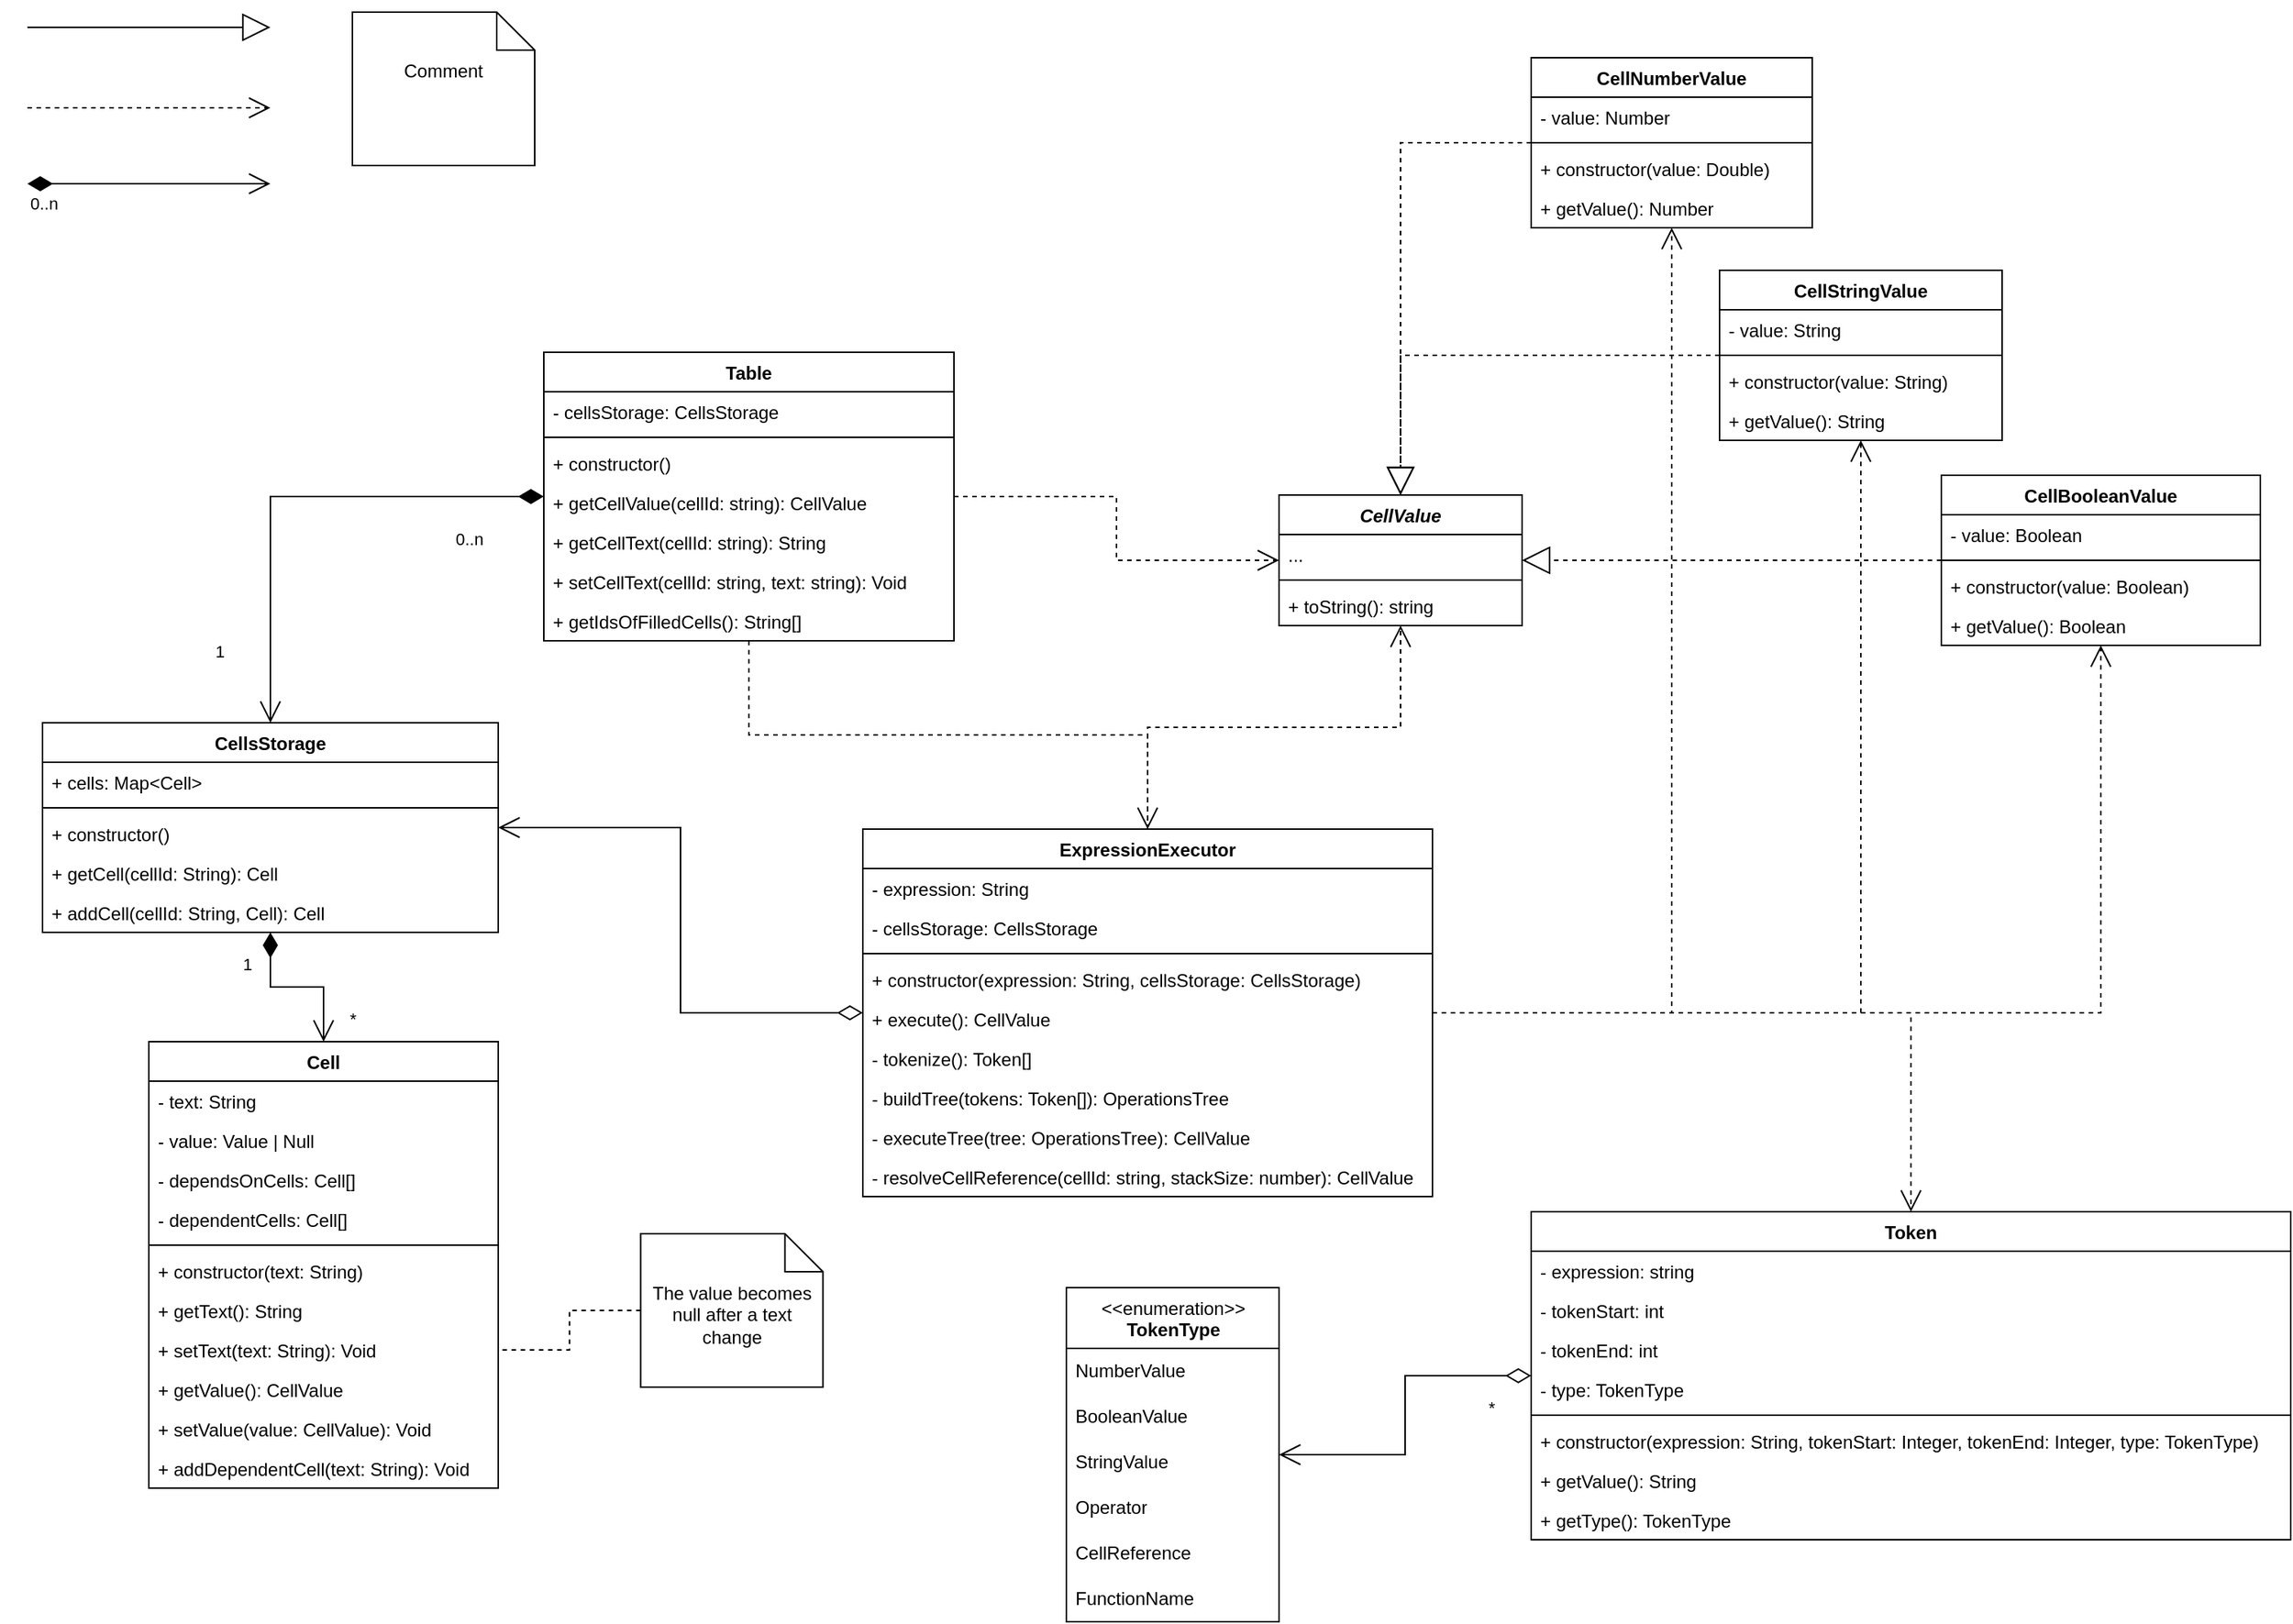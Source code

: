 <mxfile version="20.3.6" type="github">
  <diagram id="5SoSlaVD5cHCKmUxJkcy" name="Page-1">
    <mxGraphModel dx="630" dy="300" grid="1" gridSize="10" guides="1" tooltips="1" connect="1" arrows="1" fold="1" page="1" pageScale="1" pageWidth="827" pageHeight="1169" math="0" shadow="0">
      <root>
        <mxCell id="0" />
        <mxCell id="1" parent="0" />
        <mxCell id="pCr2lfLTgp460ox8adn0-1" value="Cell" style="swimlane;fontStyle=1;align=center;verticalAlign=top;childLayout=stackLayout;horizontal=1;startSize=26;horizontalStack=0;resizeParent=1;resizeParentMax=0;resizeLast=0;collapsible=1;marginBottom=0;" parent="1" vertex="1">
          <mxGeometry x="140" y="718" width="230" height="294" as="geometry" />
        </mxCell>
        <mxCell id="pCr2lfLTgp460ox8adn0-2" value="- text: String" style="text;strokeColor=none;fillColor=none;align=left;verticalAlign=top;spacingLeft=4;spacingRight=4;overflow=hidden;rotatable=0;points=[[0,0.5],[1,0.5]];portConstraint=eastwest;" parent="pCr2lfLTgp460ox8adn0-1" vertex="1">
          <mxGeometry y="26" width="230" height="26" as="geometry" />
        </mxCell>
        <mxCell id="A31WRNXbmSE82oWMY4lx-107" value="- value: Value | Null" style="text;strokeColor=none;fillColor=none;align=left;verticalAlign=top;spacingLeft=4;spacingRight=4;overflow=hidden;rotatable=0;points=[[0,0.5],[1,0.5]];portConstraint=eastwest;" parent="pCr2lfLTgp460ox8adn0-1" vertex="1">
          <mxGeometry y="52" width="230" height="26" as="geometry" />
        </mxCell>
        <mxCell id="pCr2lfLTgp460ox8adn0-18" value="- dependsOnCells: Cell[]" style="text;strokeColor=none;fillColor=none;align=left;verticalAlign=top;spacingLeft=4;spacingRight=4;overflow=hidden;rotatable=0;points=[[0,0.5],[1,0.5]];portConstraint=eastwest;" parent="pCr2lfLTgp460ox8adn0-1" vertex="1">
          <mxGeometry y="78" width="230" height="26" as="geometry" />
        </mxCell>
        <mxCell id="A31WRNXbmSE82oWMY4lx-108" value="- dependentCells: Cell[]" style="text;strokeColor=none;fillColor=none;align=left;verticalAlign=top;spacingLeft=4;spacingRight=4;overflow=hidden;rotatable=0;points=[[0,0.5],[1,0.5]];portConstraint=eastwest;" parent="pCr2lfLTgp460ox8adn0-1" vertex="1">
          <mxGeometry y="104" width="230" height="26" as="geometry" />
        </mxCell>
        <mxCell id="pCr2lfLTgp460ox8adn0-3" value="" style="line;strokeWidth=1;fillColor=none;align=left;verticalAlign=middle;spacingTop=-1;spacingLeft=3;spacingRight=3;rotatable=0;labelPosition=right;points=[];portConstraint=eastwest;strokeColor=inherit;" parent="pCr2lfLTgp460ox8adn0-1" vertex="1">
          <mxGeometry y="130" width="230" height="8" as="geometry" />
        </mxCell>
        <mxCell id="pCr2lfLTgp460ox8adn0-4" value="+ constructor(text: String)" style="text;strokeColor=none;fillColor=none;align=left;verticalAlign=top;spacingLeft=4;spacingRight=4;overflow=hidden;rotatable=0;points=[[0,0.5],[1,0.5]];portConstraint=eastwest;" parent="pCr2lfLTgp460ox8adn0-1" vertex="1">
          <mxGeometry y="138" width="230" height="26" as="geometry" />
        </mxCell>
        <mxCell id="A31WRNXbmSE82oWMY4lx-117" value="+ getText(): String" style="text;strokeColor=none;fillColor=none;align=left;verticalAlign=top;spacingLeft=4;spacingRight=4;overflow=hidden;rotatable=0;points=[[0,0.5],[1,0.5]];portConstraint=eastwest;" parent="pCr2lfLTgp460ox8adn0-1" vertex="1">
          <mxGeometry y="164" width="230" height="26" as="geometry" />
        </mxCell>
        <mxCell id="A31WRNXbmSE82oWMY4lx-106" value="+ setText(text: String): Void" style="text;strokeColor=none;fillColor=none;align=left;verticalAlign=top;spacingLeft=4;spacingRight=4;overflow=hidden;rotatable=0;points=[[0,0.5],[1,0.5]];portConstraint=eastwest;" parent="pCr2lfLTgp460ox8adn0-1" vertex="1">
          <mxGeometry y="190" width="230" height="26" as="geometry" />
        </mxCell>
        <mxCell id="A31WRNXbmSE82oWMY4lx-110" value="+ getValue(): CellValue" style="text;strokeColor=none;fillColor=none;align=left;verticalAlign=top;spacingLeft=4;spacingRight=4;overflow=hidden;rotatable=0;points=[[0,0.5],[1,0.5]];portConstraint=eastwest;" parent="pCr2lfLTgp460ox8adn0-1" vertex="1">
          <mxGeometry y="216" width="230" height="26" as="geometry" />
        </mxCell>
        <mxCell id="A31WRNXbmSE82oWMY4lx-112" value="+ setValue(value: CellValue): Void" style="text;strokeColor=none;fillColor=none;align=left;verticalAlign=top;spacingLeft=4;spacingRight=4;overflow=hidden;rotatable=0;points=[[0,0.5],[1,0.5]];portConstraint=eastwest;" parent="pCr2lfLTgp460ox8adn0-1" vertex="1">
          <mxGeometry y="242" width="230" height="26" as="geometry" />
        </mxCell>
        <mxCell id="A31WRNXbmSE82oWMY4lx-109" value="+ addDependentCell(text: String): Void" style="text;strokeColor=none;fillColor=none;align=left;verticalAlign=top;spacingLeft=4;spacingRight=4;overflow=hidden;rotatable=0;points=[[0,0.5],[1,0.5]];portConstraint=eastwest;" parent="pCr2lfLTgp460ox8adn0-1" vertex="1">
          <mxGeometry y="268" width="230" height="26" as="geometry" />
        </mxCell>
        <mxCell id="pCr2lfLTgp460ox8adn0-5" value="CellsStorage" style="swimlane;fontStyle=1;align=center;verticalAlign=top;childLayout=stackLayout;horizontal=1;startSize=26;horizontalStack=0;resizeParent=1;resizeParentMax=0;resizeLast=0;collapsible=1;marginBottom=0;" parent="1" vertex="1">
          <mxGeometry x="70" y="508" width="300" height="138" as="geometry">
            <mxRectangle x="230" y="-300" width="110" height="30" as="alternateBounds" />
          </mxGeometry>
        </mxCell>
        <mxCell id="pCr2lfLTgp460ox8adn0-6" value="+ cells: Map&lt;Cell&gt;" style="text;strokeColor=none;fillColor=none;align=left;verticalAlign=top;spacingLeft=4;spacingRight=4;overflow=hidden;rotatable=0;points=[[0,0.5],[1,0.5]];portConstraint=eastwest;" parent="pCr2lfLTgp460ox8adn0-5" vertex="1">
          <mxGeometry y="26" width="300" height="26" as="geometry" />
        </mxCell>
        <mxCell id="pCr2lfLTgp460ox8adn0-7" value="" style="line;strokeWidth=1;fillColor=none;align=left;verticalAlign=middle;spacingTop=-1;spacingLeft=3;spacingRight=3;rotatable=0;labelPosition=right;points=[];portConstraint=eastwest;strokeColor=inherit;" parent="pCr2lfLTgp460ox8adn0-5" vertex="1">
          <mxGeometry y="52" width="300" height="8" as="geometry" />
        </mxCell>
        <mxCell id="A31WRNXbmSE82oWMY4lx-119" value="+ constructor()" style="text;strokeColor=none;fillColor=none;align=left;verticalAlign=top;spacingLeft=4;spacingRight=4;overflow=hidden;rotatable=0;points=[[0,0.5],[1,0.5]];portConstraint=eastwest;" parent="pCr2lfLTgp460ox8adn0-5" vertex="1">
          <mxGeometry y="60" width="300" height="26" as="geometry" />
        </mxCell>
        <mxCell id="pCr2lfLTgp460ox8adn0-8" value="+ getCell(cellId: String): Cell" style="text;strokeColor=none;fillColor=none;align=left;verticalAlign=top;spacingLeft=4;spacingRight=4;overflow=hidden;rotatable=0;points=[[0,0.5],[1,0.5]];portConstraint=eastwest;" parent="pCr2lfLTgp460ox8adn0-5" vertex="1">
          <mxGeometry y="86" width="300" height="26" as="geometry" />
        </mxCell>
        <mxCell id="A31WRNXbmSE82oWMY4lx-118" value="+ addCell(cellId: String, Cell): Cell" style="text;strokeColor=none;fillColor=none;align=left;verticalAlign=top;spacingLeft=4;spacingRight=4;overflow=hidden;rotatable=0;points=[[0,0.5],[1,0.5]];portConstraint=eastwest;" parent="pCr2lfLTgp460ox8adn0-5" vertex="1">
          <mxGeometry y="112" width="300" height="26" as="geometry" />
        </mxCell>
        <mxCell id="pCr2lfLTgp460ox8adn0-22" value="1" style="endArrow=open;html=1;endSize=12;startArrow=diamondThin;startSize=14;startFill=1;edgeStyle=orthogonalEdgeStyle;align=left;verticalAlign=bottom;rounded=0;" parent="1" source="pCr2lfLTgp460ox8adn0-5" target="pCr2lfLTgp460ox8adn0-1" edge="1">
          <mxGeometry x="-0.447" y="-20" relative="1" as="geometry">
            <mxPoint x="410" y="914" as="sourcePoint" />
            <mxPoint x="570" y="914" as="targetPoint" />
            <mxPoint as="offset" />
          </mxGeometry>
        </mxCell>
        <mxCell id="pCr2lfLTgp460ox8adn0-24" value="*" style="edgeLabel;html=1;align=center;verticalAlign=middle;resizable=0;points=[];" parent="pCr2lfLTgp460ox8adn0-22" vertex="1" connectable="0">
          <mxGeometry x="0.889" y="4" relative="1" as="geometry">
            <mxPoint x="15" y="-9" as="offset" />
          </mxGeometry>
        </mxCell>
        <mxCell id="pCr2lfLTgp460ox8adn0-27" value="" style="endArrow=open;html=1;endSize=12;startArrow=diamondThin;startSize=14;startFill=0;edgeStyle=orthogonalEdgeStyle;align=left;verticalAlign=bottom;rounded=0;" parent="1" source="A31WRNXbmSE82oWMY4lx-30" target="pCr2lfLTgp460ox8adn0-5" edge="1">
          <mxGeometry x="-0.779" relative="1" as="geometry">
            <mxPoint x="500" y="858" as="sourcePoint" />
            <mxPoint x="660" y="858" as="targetPoint" />
            <mxPoint as="offset" />
          </mxGeometry>
        </mxCell>
        <mxCell id="pCr2lfLTgp460ox8adn0-50" value="" style="endArrow=open;endSize=12;dashed=1;html=1;rounded=0;edgeStyle=orthogonalEdgeStyle;" parent="1" source="A31WRNXbmSE82oWMY4lx-34" target="A31WRNXbmSE82oWMY4lx-30" edge="1">
          <mxGeometry x="1" y="-92" width="160" relative="1" as="geometry">
            <mxPoint x="450" y="738" as="sourcePoint" />
            <mxPoint x="610" y="738" as="targetPoint" />
            <mxPoint x="90" y="-72" as="offset" />
          </mxGeometry>
        </mxCell>
        <mxCell id="pCr2lfLTgp460ox8adn0-54" value="" style="endArrow=open;html=1;endSize=12;startArrow=diamondThin;startSize=14;startFill=1;edgeStyle=orthogonalEdgeStyle;rounded=0;" parent="1" source="A31WRNXbmSE82oWMY4lx-34" target="pCr2lfLTgp460ox8adn0-5" edge="1">
          <mxGeometry relative="1" as="geometry">
            <mxPoint x="360" y="828.0" as="sourcePoint" />
            <mxPoint x="520" y="828.0" as="targetPoint" />
          </mxGeometry>
        </mxCell>
        <mxCell id="pCr2lfLTgp460ox8adn0-55" value="0..n" style="edgeLabel;resizable=0;html=1;align=left;verticalAlign=top;" parent="pCr2lfLTgp460ox8adn0-54" connectable="0" vertex="1">
          <mxGeometry x="-1" relative="1" as="geometry">
            <mxPoint x="-60" y="15" as="offset" />
          </mxGeometry>
        </mxCell>
        <mxCell id="pCr2lfLTgp460ox8adn0-56" value="1" style="edgeLabel;resizable=0;html=1;align=right;verticalAlign=top;" parent="pCr2lfLTgp460ox8adn0-54" connectable="0" vertex="1">
          <mxGeometry x="1" relative="1" as="geometry">
            <mxPoint x="-30" y="-60" as="offset" />
          </mxGeometry>
        </mxCell>
        <mxCell id="A31WRNXbmSE82oWMY4lx-8" value="Token" style="swimlane;fontStyle=1;align=center;verticalAlign=top;childLayout=stackLayout;horizontal=1;startSize=26;horizontalStack=0;resizeParent=1;resizeParentMax=0;resizeLast=0;collapsible=1;marginBottom=0;" parent="1" vertex="1">
          <mxGeometry x="1050" y="830" width="500" height="216" as="geometry" />
        </mxCell>
        <mxCell id="A31WRNXbmSE82oWMY4lx-9" value="- expression: string" style="text;strokeColor=none;fillColor=none;align=left;verticalAlign=top;spacingLeft=4;spacingRight=4;overflow=hidden;rotatable=0;points=[[0,0.5],[1,0.5]];portConstraint=eastwest;" parent="A31WRNXbmSE82oWMY4lx-8" vertex="1">
          <mxGeometry y="26" width="500" height="26" as="geometry" />
        </mxCell>
        <mxCell id="A31WRNXbmSE82oWMY4lx-10" value="- tokenStart: int" style="text;strokeColor=none;fillColor=none;align=left;verticalAlign=top;spacingLeft=4;spacingRight=4;overflow=hidden;rotatable=0;points=[[0,0.5],[1,0.5]];portConstraint=eastwest;" parent="A31WRNXbmSE82oWMY4lx-8" vertex="1">
          <mxGeometry y="52" width="500" height="26" as="geometry" />
        </mxCell>
        <mxCell id="A31WRNXbmSE82oWMY4lx-11" value="- tokenEnd: int" style="text;strokeColor=none;fillColor=none;align=left;verticalAlign=top;spacingLeft=4;spacingRight=4;overflow=hidden;rotatable=0;points=[[0,0.5],[1,0.5]];portConstraint=eastwest;" parent="A31WRNXbmSE82oWMY4lx-8" vertex="1">
          <mxGeometry y="78" width="500" height="26" as="geometry" />
        </mxCell>
        <mxCell id="A31WRNXbmSE82oWMY4lx-137" value="- type: TokenType" style="text;strokeColor=none;fillColor=none;align=left;verticalAlign=top;spacingLeft=4;spacingRight=4;overflow=hidden;rotatable=0;points=[[0,0.5],[1,0.5]];portConstraint=eastwest;" parent="A31WRNXbmSE82oWMY4lx-8" vertex="1">
          <mxGeometry y="104" width="500" height="26" as="geometry" />
        </mxCell>
        <mxCell id="A31WRNXbmSE82oWMY4lx-12" value="" style="line;strokeWidth=1;fillColor=none;align=left;verticalAlign=middle;spacingTop=-1;spacingLeft=3;spacingRight=3;rotatable=0;labelPosition=right;points=[];portConstraint=eastwest;strokeColor=inherit;" parent="A31WRNXbmSE82oWMY4lx-8" vertex="1">
          <mxGeometry y="130" width="500" height="8" as="geometry" />
        </mxCell>
        <mxCell id="A31WRNXbmSE82oWMY4lx-125" value="+ constructor(expression: String, tokenStart: Integer, tokenEnd: Integer, type: TokenType)" style="text;strokeColor=none;fillColor=none;align=left;verticalAlign=top;spacingLeft=4;spacingRight=4;overflow=hidden;rotatable=0;points=[[0,0.5],[1,0.5]];portConstraint=eastwest;" parent="A31WRNXbmSE82oWMY4lx-8" vertex="1">
          <mxGeometry y="138" width="500" height="26" as="geometry" />
        </mxCell>
        <mxCell id="A31WRNXbmSE82oWMY4lx-13" value="+ getValue(): String" style="text;strokeColor=none;fillColor=none;align=left;verticalAlign=top;spacingLeft=4;spacingRight=4;overflow=hidden;rotatable=0;points=[[0,0.5],[1,0.5]];portConstraint=eastwest;" parent="A31WRNXbmSE82oWMY4lx-8" vertex="1">
          <mxGeometry y="164" width="500" height="26" as="geometry" />
        </mxCell>
        <mxCell id="A31WRNXbmSE82oWMY4lx-138" value="+ getType(): TokenType" style="text;strokeColor=none;fillColor=none;align=left;verticalAlign=top;spacingLeft=4;spacingRight=4;overflow=hidden;rotatable=0;points=[[0,0.5],[1,0.5]];portConstraint=eastwest;" parent="A31WRNXbmSE82oWMY4lx-8" vertex="1">
          <mxGeometry y="190" width="500" height="26" as="geometry" />
        </mxCell>
        <mxCell id="A31WRNXbmSE82oWMY4lx-30" value="ExpressionExecutor" style="swimlane;fontStyle=1;align=center;verticalAlign=top;childLayout=stackLayout;horizontal=1;startSize=26;horizontalStack=0;resizeParent=1;resizeParentMax=0;resizeLast=0;collapsible=1;marginBottom=0;" parent="1" vertex="1">
          <mxGeometry x="610" y="578" width="375" height="242" as="geometry" />
        </mxCell>
        <mxCell id="A31WRNXbmSE82oWMY4lx-31" value="- expression: String" style="text;strokeColor=none;fillColor=none;align=left;verticalAlign=top;spacingLeft=4;spacingRight=4;overflow=hidden;rotatable=0;points=[[0,0.5],[1,0.5]];portConstraint=eastwest;" parent="A31WRNXbmSE82oWMY4lx-30" vertex="1">
          <mxGeometry y="26" width="375" height="26" as="geometry" />
        </mxCell>
        <mxCell id="A31WRNXbmSE82oWMY4lx-92" value="- cellsStorage: CellsStorage" style="text;strokeColor=none;fillColor=none;align=left;verticalAlign=top;spacingLeft=4;spacingRight=4;overflow=hidden;rotatable=0;points=[[0,0.5],[1,0.5]];portConstraint=eastwest;" parent="A31WRNXbmSE82oWMY4lx-30" vertex="1">
          <mxGeometry y="52" width="375" height="26" as="geometry" />
        </mxCell>
        <mxCell id="A31WRNXbmSE82oWMY4lx-32" value="" style="line;strokeWidth=1;fillColor=none;align=left;verticalAlign=middle;spacingTop=-1;spacingLeft=3;spacingRight=3;rotatable=0;labelPosition=right;points=[];portConstraint=eastwest;strokeColor=inherit;" parent="A31WRNXbmSE82oWMY4lx-30" vertex="1">
          <mxGeometry y="78" width="375" height="8" as="geometry" />
        </mxCell>
        <mxCell id="A31WRNXbmSE82oWMY4lx-71" value="+ constructor(expression: String, cellsStorage: CellsStorage)" style="text;strokeColor=none;fillColor=none;align=left;verticalAlign=top;spacingLeft=4;spacingRight=4;overflow=hidden;rotatable=0;points=[[0,0.5],[1,0.5]];portConstraint=eastwest;" parent="A31WRNXbmSE82oWMY4lx-30" vertex="1">
          <mxGeometry y="86" width="375" height="26" as="geometry" />
        </mxCell>
        <mxCell id="A31WRNXbmSE82oWMY4lx-33" value="+ execute(): CellValue" style="text;strokeColor=none;fillColor=none;align=left;verticalAlign=top;spacingLeft=4;spacingRight=4;overflow=hidden;rotatable=0;points=[[0,0.5],[1,0.5]];portConstraint=eastwest;" parent="A31WRNXbmSE82oWMY4lx-30" vertex="1">
          <mxGeometry y="112" width="375" height="26" as="geometry" />
        </mxCell>
        <mxCell id="A31WRNXbmSE82oWMY4lx-72" value="- tokenize(): Token[]" style="text;strokeColor=none;fillColor=none;align=left;verticalAlign=top;spacingLeft=4;spacingRight=4;overflow=hidden;rotatable=0;points=[[0,0.5],[1,0.5]];portConstraint=eastwest;" parent="A31WRNXbmSE82oWMY4lx-30" vertex="1">
          <mxGeometry y="138" width="375" height="26" as="geometry" />
        </mxCell>
        <mxCell id="A31WRNXbmSE82oWMY4lx-74" value="- buildTree(tokens: Token[]): OperationsTree" style="text;strokeColor=none;fillColor=none;align=left;verticalAlign=top;spacingLeft=4;spacingRight=4;overflow=hidden;rotatable=0;points=[[0,0.5],[1,0.5]];portConstraint=eastwest;" parent="A31WRNXbmSE82oWMY4lx-30" vertex="1">
          <mxGeometry y="164" width="375" height="26" as="geometry" />
        </mxCell>
        <mxCell id="A31WRNXbmSE82oWMY4lx-75" value="- executeTree(tree: OperationsTree): CellValue" style="text;strokeColor=none;fillColor=none;align=left;verticalAlign=top;spacingLeft=4;spacingRight=4;overflow=hidden;rotatable=0;points=[[0,0.5],[1,0.5]];portConstraint=eastwest;" parent="A31WRNXbmSE82oWMY4lx-30" vertex="1">
          <mxGeometry y="190" width="375" height="26" as="geometry" />
        </mxCell>
        <mxCell id="A31WRNXbmSE82oWMY4lx-93" value="- resolveCellReference(cellId: string, stackSize: number): CellValue" style="text;strokeColor=none;fillColor=none;align=left;verticalAlign=top;spacingLeft=4;spacingRight=4;overflow=hidden;rotatable=0;points=[[0,0.5],[1,0.5]];portConstraint=eastwest;" parent="A31WRNXbmSE82oWMY4lx-30" vertex="1">
          <mxGeometry y="216" width="375" height="26" as="geometry" />
        </mxCell>
        <mxCell id="A31WRNXbmSE82oWMY4lx-34" value="Table" style="swimlane;fontStyle=1;align=center;verticalAlign=top;childLayout=stackLayout;horizontal=1;startSize=26;horizontalStack=0;resizeParent=1;resizeParentMax=0;resizeLast=0;collapsible=1;marginBottom=0;" parent="1" vertex="1">
          <mxGeometry x="400" y="264" width="270" height="190" as="geometry" />
        </mxCell>
        <mxCell id="A31WRNXbmSE82oWMY4lx-35" value="- cellsStorage: CellsStorage" style="text;strokeColor=none;fillColor=none;align=left;verticalAlign=top;spacingLeft=4;spacingRight=4;overflow=hidden;rotatable=0;points=[[0,0.5],[1,0.5]];portConstraint=eastwest;" parent="A31WRNXbmSE82oWMY4lx-34" vertex="1">
          <mxGeometry y="26" width="270" height="26" as="geometry" />
        </mxCell>
        <mxCell id="A31WRNXbmSE82oWMY4lx-36" value="" style="line;strokeWidth=1;fillColor=none;align=left;verticalAlign=middle;spacingTop=-1;spacingLeft=3;spacingRight=3;rotatable=0;labelPosition=right;points=[];portConstraint=eastwest;strokeColor=inherit;" parent="A31WRNXbmSE82oWMY4lx-34" vertex="1">
          <mxGeometry y="52" width="270" height="8" as="geometry" />
        </mxCell>
        <mxCell id="A31WRNXbmSE82oWMY4lx-120" value="+ constructor()" style="text;strokeColor=none;fillColor=none;align=left;verticalAlign=top;spacingLeft=4;spacingRight=4;overflow=hidden;rotatable=0;points=[[0,0.5],[1,0.5]];portConstraint=eastwest;" parent="A31WRNXbmSE82oWMY4lx-34" vertex="1">
          <mxGeometry y="60" width="270" height="26" as="geometry" />
        </mxCell>
        <mxCell id="A31WRNXbmSE82oWMY4lx-37" value="+ getCellValue(cellId: string): CellValue " style="text;strokeColor=none;fillColor=none;align=left;verticalAlign=top;spacingLeft=4;spacingRight=4;overflow=hidden;rotatable=0;points=[[0,0.5],[1,0.5]];portConstraint=eastwest;" parent="A31WRNXbmSE82oWMY4lx-34" vertex="1">
          <mxGeometry y="86" width="270" height="26" as="geometry" />
        </mxCell>
        <mxCell id="A31WRNXbmSE82oWMY4lx-38" value="+ getCellText(cellId: string): String" style="text;strokeColor=none;fillColor=none;align=left;verticalAlign=top;spacingLeft=4;spacingRight=4;overflow=hidden;rotatable=0;points=[[0,0.5],[1,0.5]];portConstraint=eastwest;" parent="A31WRNXbmSE82oWMY4lx-34" vertex="1">
          <mxGeometry y="112" width="270" height="26" as="geometry" />
        </mxCell>
        <mxCell id="Jy5X92oeN9gHzYoV2KFj-1" value="+ setCellText(cellId: string, text: string): Void" style="text;strokeColor=none;fillColor=none;align=left;verticalAlign=top;spacingLeft=4;spacingRight=4;overflow=hidden;rotatable=0;points=[[0,0.5],[1,0.5]];portConstraint=eastwest;" vertex="1" parent="A31WRNXbmSE82oWMY4lx-34">
          <mxGeometry y="138" width="270" height="26" as="geometry" />
        </mxCell>
        <mxCell id="A31WRNXbmSE82oWMY4lx-39" value="+ getIdsOfFilledCells(): String[]" style="text;strokeColor=none;fillColor=none;align=left;verticalAlign=top;spacingLeft=4;spacingRight=4;overflow=hidden;rotatable=0;points=[[0,0.5],[1,0.5]];portConstraint=eastwest;" parent="A31WRNXbmSE82oWMY4lx-34" vertex="1">
          <mxGeometry y="164" width="270" height="26" as="geometry" />
        </mxCell>
        <mxCell id="A31WRNXbmSE82oWMY4lx-44" value="CellValue" style="swimlane;fontStyle=3;align=center;verticalAlign=top;childLayout=stackLayout;horizontal=1;startSize=26;horizontalStack=0;resizeParent=1;resizeParentMax=0;resizeLast=0;collapsible=1;marginBottom=0;" parent="1" vertex="1">
          <mxGeometry x="884" y="358" width="160" height="86" as="geometry" />
        </mxCell>
        <mxCell id="A31WRNXbmSE82oWMY4lx-45" value="..." style="text;strokeColor=none;fillColor=none;align=left;verticalAlign=top;spacingLeft=4;spacingRight=4;overflow=hidden;rotatable=0;points=[[0,0.5],[1,0.5]];portConstraint=eastwest;" parent="A31WRNXbmSE82oWMY4lx-44" vertex="1">
          <mxGeometry y="26" width="160" height="26" as="geometry" />
        </mxCell>
        <mxCell id="A31WRNXbmSE82oWMY4lx-46" value="" style="line;strokeWidth=1;fillColor=none;align=left;verticalAlign=middle;spacingTop=-1;spacingLeft=3;spacingRight=3;rotatable=0;labelPosition=right;points=[];portConstraint=eastwest;strokeColor=inherit;" parent="A31WRNXbmSE82oWMY4lx-44" vertex="1">
          <mxGeometry y="52" width="160" height="8" as="geometry" />
        </mxCell>
        <mxCell id="A31WRNXbmSE82oWMY4lx-47" value="+ toString(): string" style="text;strokeColor=none;fillColor=none;align=left;verticalAlign=top;spacingLeft=4;spacingRight=4;overflow=hidden;rotatable=0;points=[[0,0.5],[1,0.5]];portConstraint=eastwest;" parent="A31WRNXbmSE82oWMY4lx-44" vertex="1">
          <mxGeometry y="60" width="160" height="26" as="geometry" />
        </mxCell>
        <mxCell id="A31WRNXbmSE82oWMY4lx-48" value="CellNumberValue" style="swimlane;fontStyle=1;align=center;verticalAlign=top;childLayout=stackLayout;horizontal=1;startSize=26;horizontalStack=0;resizeParent=1;resizeParentMax=0;resizeLast=0;collapsible=1;marginBottom=0;" parent="1" vertex="1">
          <mxGeometry x="1050" y="70" width="185" height="112" as="geometry" />
        </mxCell>
        <mxCell id="A31WRNXbmSE82oWMY4lx-49" value="- value: Number" style="text;strokeColor=none;fillColor=none;align=left;verticalAlign=top;spacingLeft=4;spacingRight=4;overflow=hidden;rotatable=0;points=[[0,0.5],[1,0.5]];portConstraint=eastwest;" parent="A31WRNXbmSE82oWMY4lx-48" vertex="1">
          <mxGeometry y="26" width="185" height="26" as="geometry" />
        </mxCell>
        <mxCell id="A31WRNXbmSE82oWMY4lx-50" value="" style="line;strokeWidth=1;fillColor=none;align=left;verticalAlign=middle;spacingTop=-1;spacingLeft=3;spacingRight=3;rotatable=0;labelPosition=right;points=[];portConstraint=eastwest;strokeColor=inherit;" parent="A31WRNXbmSE82oWMY4lx-48" vertex="1">
          <mxGeometry y="52" width="185" height="8" as="geometry" />
        </mxCell>
        <mxCell id="A31WRNXbmSE82oWMY4lx-51" value="+ constructor(value: Double)" style="text;strokeColor=none;fillColor=none;align=left;verticalAlign=top;spacingLeft=4;spacingRight=4;overflow=hidden;rotatable=0;points=[[0,0.5],[1,0.5]];portConstraint=eastwest;" parent="A31WRNXbmSE82oWMY4lx-48" vertex="1">
          <mxGeometry y="60" width="185" height="26" as="geometry" />
        </mxCell>
        <mxCell id="A31WRNXbmSE82oWMY4lx-140" value="+ getValue(): Number" style="text;strokeColor=none;fillColor=none;align=left;verticalAlign=top;spacingLeft=4;spacingRight=4;overflow=hidden;rotatable=0;points=[[0,0.5],[1,0.5]];portConstraint=eastwest;" parent="A31WRNXbmSE82oWMY4lx-48" vertex="1">
          <mxGeometry y="86" width="185" height="26" as="geometry" />
        </mxCell>
        <mxCell id="A31WRNXbmSE82oWMY4lx-53" value="CellStringValue" style="swimlane;fontStyle=1;align=center;verticalAlign=top;childLayout=stackLayout;horizontal=1;startSize=26;horizontalStack=0;resizeParent=1;resizeParentMax=0;resizeLast=0;collapsible=1;marginBottom=0;" parent="1" vertex="1">
          <mxGeometry x="1174" y="210" width="186" height="112" as="geometry" />
        </mxCell>
        <mxCell id="A31WRNXbmSE82oWMY4lx-121" value="- value: String" style="text;strokeColor=none;fillColor=none;align=left;verticalAlign=top;spacingLeft=4;spacingRight=4;overflow=hidden;rotatable=0;points=[[0,0.5],[1,0.5]];portConstraint=eastwest;" parent="A31WRNXbmSE82oWMY4lx-53" vertex="1">
          <mxGeometry y="26" width="186" height="26" as="geometry" />
        </mxCell>
        <mxCell id="A31WRNXbmSE82oWMY4lx-55" value="" style="line;strokeWidth=1;fillColor=none;align=left;verticalAlign=middle;spacingTop=-1;spacingLeft=3;spacingRight=3;rotatable=0;labelPosition=right;points=[];portConstraint=eastwest;strokeColor=inherit;" parent="A31WRNXbmSE82oWMY4lx-53" vertex="1">
          <mxGeometry y="52" width="186" height="8" as="geometry" />
        </mxCell>
        <mxCell id="A31WRNXbmSE82oWMY4lx-122" value="+ constructor(value: String) " style="text;strokeColor=none;fillColor=none;align=left;verticalAlign=top;spacingLeft=4;spacingRight=4;overflow=hidden;rotatable=0;points=[[0,0.5],[1,0.5]];portConstraint=eastwest;" parent="A31WRNXbmSE82oWMY4lx-53" vertex="1">
          <mxGeometry y="60" width="186" height="26" as="geometry" />
        </mxCell>
        <mxCell id="A31WRNXbmSE82oWMY4lx-141" value="+ getValue(): String" style="text;strokeColor=none;fillColor=none;align=left;verticalAlign=top;spacingLeft=4;spacingRight=4;overflow=hidden;rotatable=0;points=[[0,0.5],[1,0.5]];portConstraint=eastwest;" parent="A31WRNXbmSE82oWMY4lx-53" vertex="1">
          <mxGeometry y="86" width="186" height="26" as="geometry" />
        </mxCell>
        <mxCell id="A31WRNXbmSE82oWMY4lx-57" value="CellBooleanValue" style="swimlane;fontStyle=1;align=center;verticalAlign=top;childLayout=stackLayout;horizontal=1;startSize=26;horizontalStack=0;resizeParent=1;resizeParentMax=0;resizeLast=0;collapsible=1;marginBottom=0;" parent="1" vertex="1">
          <mxGeometry x="1320" y="345" width="210" height="112" as="geometry" />
        </mxCell>
        <mxCell id="A31WRNXbmSE82oWMY4lx-123" value="- value: Boolean" style="text;strokeColor=none;fillColor=none;align=left;verticalAlign=top;spacingLeft=4;spacingRight=4;overflow=hidden;rotatable=0;points=[[0,0.5],[1,0.5]];portConstraint=eastwest;" parent="A31WRNXbmSE82oWMY4lx-57" vertex="1">
          <mxGeometry y="26" width="210" height="26" as="geometry" />
        </mxCell>
        <mxCell id="A31WRNXbmSE82oWMY4lx-59" value="" style="line;strokeWidth=1;fillColor=none;align=left;verticalAlign=middle;spacingTop=-1;spacingLeft=3;spacingRight=3;rotatable=0;labelPosition=right;points=[];portConstraint=eastwest;strokeColor=inherit;" parent="A31WRNXbmSE82oWMY4lx-57" vertex="1">
          <mxGeometry y="52" width="210" height="8" as="geometry" />
        </mxCell>
        <mxCell id="A31WRNXbmSE82oWMY4lx-124" value="+ constructor(value: Boolean) " style="text;strokeColor=none;fillColor=none;align=left;verticalAlign=top;spacingLeft=4;spacingRight=4;overflow=hidden;rotatable=0;points=[[0,0.5],[1,0.5]];portConstraint=eastwest;" parent="A31WRNXbmSE82oWMY4lx-57" vertex="1">
          <mxGeometry y="60" width="210" height="26" as="geometry" />
        </mxCell>
        <mxCell id="A31WRNXbmSE82oWMY4lx-142" value="+ getValue(): Boolean" style="text;strokeColor=none;fillColor=none;align=left;verticalAlign=top;spacingLeft=4;spacingRight=4;overflow=hidden;rotatable=0;points=[[0,0.5],[1,0.5]];portConstraint=eastwest;" parent="A31WRNXbmSE82oWMY4lx-57" vertex="1">
          <mxGeometry y="86" width="210" height="26" as="geometry" />
        </mxCell>
        <mxCell id="A31WRNXbmSE82oWMY4lx-64" value="" style="endArrow=block;endSize=16;endFill=0;html=1;rounded=0;edgeStyle=orthogonalEdgeStyle;dashed=1;" parent="1" source="A31WRNXbmSE82oWMY4lx-53" target="A31WRNXbmSE82oWMY4lx-44" edge="1">
          <mxGeometry width="160" relative="1" as="geometry">
            <mxPoint x="954" y="528" as="sourcePoint" />
            <mxPoint x="1114" y="528" as="targetPoint" />
          </mxGeometry>
        </mxCell>
        <mxCell id="A31WRNXbmSE82oWMY4lx-65" value="" style="endArrow=block;endSize=16;endFill=0;html=1;rounded=0;edgeStyle=orthogonalEdgeStyle;dashed=1;" parent="1" source="A31WRNXbmSE82oWMY4lx-48" target="A31WRNXbmSE82oWMY4lx-44" edge="1">
          <mxGeometry width="160" relative="1" as="geometry">
            <mxPoint x="954" y="528" as="sourcePoint" />
            <mxPoint x="1114" y="528" as="targetPoint" />
          </mxGeometry>
        </mxCell>
        <mxCell id="A31WRNXbmSE82oWMY4lx-66" value="" style="endArrow=block;endSize=16;endFill=0;html=1;rounded=0;edgeStyle=orthogonalEdgeStyle;dashed=1;" parent="1" source="A31WRNXbmSE82oWMY4lx-57" target="A31WRNXbmSE82oWMY4lx-44" edge="1">
          <mxGeometry width="160" relative="1" as="geometry">
            <mxPoint x="954" y="528" as="sourcePoint" />
            <mxPoint x="1114" y="528" as="targetPoint" />
          </mxGeometry>
        </mxCell>
        <mxCell id="A31WRNXbmSE82oWMY4lx-73" value="" style="endArrow=open;endSize=12;dashed=1;html=1;rounded=0;edgeStyle=orthogonalEdgeStyle;" parent="1" source="A31WRNXbmSE82oWMY4lx-30" target="A31WRNXbmSE82oWMY4lx-8" edge="1">
          <mxGeometry x="1" y="-92" width="160" relative="1" as="geometry">
            <mxPoint x="450" y="738" as="sourcePoint" />
            <mxPoint x="610" y="738" as="targetPoint" />
            <mxPoint x="90" y="-72" as="offset" />
          </mxGeometry>
        </mxCell>
        <mxCell id="A31WRNXbmSE82oWMY4lx-95" value="" style="endArrow=open;endSize=12;dashed=1;html=1;rounded=0;edgeStyle=orthogonalEdgeStyle;" parent="1" source="A31WRNXbmSE82oWMY4lx-34" target="A31WRNXbmSE82oWMY4lx-44" edge="1">
          <mxGeometry x="1" y="-92" width="160" relative="1" as="geometry">
            <mxPoint x="1010" y="328" as="sourcePoint" />
            <mxPoint x="1170" y="328" as="targetPoint" />
            <mxPoint x="90" y="-72" as="offset" />
          </mxGeometry>
        </mxCell>
        <mxCell id="A31WRNXbmSE82oWMY4lx-96" value="" style="endArrow=open;endSize=12;dashed=1;html=1;rounded=0;edgeStyle=orthogonalEdgeStyle;" parent="1" source="A31WRNXbmSE82oWMY4lx-30" target="A31WRNXbmSE82oWMY4lx-44" edge="1">
          <mxGeometry x="1" y="-92" width="160" relative="1" as="geometry">
            <mxPoint x="1010" y="328" as="sourcePoint" />
            <mxPoint x="1170" y="328" as="targetPoint" />
            <mxPoint x="90" y="-72" as="offset" />
          </mxGeometry>
        </mxCell>
        <mxCell id="A31WRNXbmSE82oWMY4lx-97" value="" style="endArrow=open;endSize=12;dashed=1;html=1;rounded=0;edgeStyle=orthogonalEdgeStyle;" parent="1" source="A31WRNXbmSE82oWMY4lx-30" target="A31WRNXbmSE82oWMY4lx-48" edge="1">
          <mxGeometry x="1" y="-92" width="160" relative="1" as="geometry">
            <mxPoint x="1010" y="328" as="sourcePoint" />
            <mxPoint x="1170" y="328" as="targetPoint" />
            <mxPoint x="90" y="-72" as="offset" />
          </mxGeometry>
        </mxCell>
        <mxCell id="A31WRNXbmSE82oWMY4lx-98" value="" style="endArrow=open;endSize=12;dashed=1;html=1;rounded=0;edgeStyle=orthogonalEdgeStyle;" parent="1" source="A31WRNXbmSE82oWMY4lx-30" target="A31WRNXbmSE82oWMY4lx-53" edge="1">
          <mxGeometry x="1" y="-92" width="160" relative="1" as="geometry">
            <mxPoint x="1010" y="328" as="sourcePoint" />
            <mxPoint x="1170" y="328" as="targetPoint" />
            <mxPoint x="90" y="-72" as="offset" />
          </mxGeometry>
        </mxCell>
        <mxCell id="A31WRNXbmSE82oWMY4lx-99" value="" style="endArrow=open;endSize=12;dashed=1;html=1;rounded=0;edgeStyle=orthogonalEdgeStyle;" parent="1" source="A31WRNXbmSE82oWMY4lx-30" target="A31WRNXbmSE82oWMY4lx-57" edge="1">
          <mxGeometry x="1" y="-92" width="160" relative="1" as="geometry">
            <mxPoint x="1010" y="328" as="sourcePoint" />
            <mxPoint x="1170" y="328" as="targetPoint" />
            <mxPoint x="90" y="-72" as="offset" />
          </mxGeometry>
        </mxCell>
        <mxCell id="A31WRNXbmSE82oWMY4lx-100" value="" style="endArrow=open;html=1;endSize=12;startArrow=diamondThin;startSize=14;startFill=1;edgeStyle=orthogonalEdgeStyle;rounded=0;" parent="1" edge="1">
          <mxGeometry relative="1" as="geometry">
            <mxPoint x="60" y="153" as="sourcePoint" />
            <mxPoint x="220" y="153" as="targetPoint" />
          </mxGeometry>
        </mxCell>
        <mxCell id="A31WRNXbmSE82oWMY4lx-101" value="0..n" style="edgeLabel;resizable=0;html=1;align=left;verticalAlign=top;" parent="A31WRNXbmSE82oWMY4lx-100" connectable="0" vertex="1">
          <mxGeometry x="-1" relative="1" as="geometry" />
        </mxCell>
        <mxCell id="A31WRNXbmSE82oWMY4lx-102" value="" style="endArrow=open;html=1;endSize=12;startArrow=diamondThin;startSize=14;startFill=0;edgeStyle=orthogonalEdgeStyle;rounded=0;" parent="1" source="A31WRNXbmSE82oWMY4lx-8" target="A31WRNXbmSE82oWMY4lx-130" edge="1">
          <mxGeometry relative="1" as="geometry">
            <mxPoint x="1070" y="1060" as="sourcePoint" />
            <mxPoint x="1230" y="1060" as="targetPoint" />
          </mxGeometry>
        </mxCell>
        <mxCell id="A31WRNXbmSE82oWMY4lx-103" value="*" style="edgeLabel;resizable=0;html=1;align=left;verticalAlign=top;" parent="A31WRNXbmSE82oWMY4lx-102" connectable="0" vertex="1">
          <mxGeometry x="-1" relative="1" as="geometry">
            <mxPoint x="-30" y="8" as="offset" />
          </mxGeometry>
        </mxCell>
        <mxCell id="A31WRNXbmSE82oWMY4lx-104" value="" style="endArrow=open;endSize=12;dashed=1;html=1;rounded=0;edgeStyle=orthogonalEdgeStyle;" parent="1" edge="1">
          <mxGeometry x="1" y="-92" width="160" relative="1" as="geometry">
            <mxPoint x="60" y="103" as="sourcePoint" />
            <mxPoint x="220" y="103" as="targetPoint" />
            <mxPoint x="90" y="-72" as="offset" />
          </mxGeometry>
        </mxCell>
        <mxCell id="A31WRNXbmSE82oWMY4lx-105" value="" style="endArrow=block;endSize=16;endFill=0;html=1;rounded=0;edgeStyle=orthogonalEdgeStyle;" parent="1" edge="1">
          <mxGeometry width="160" relative="1" as="geometry">
            <mxPoint x="60" y="50" as="sourcePoint" />
            <mxPoint x="220" y="50" as="targetPoint" />
          </mxGeometry>
        </mxCell>
        <mxCell id="A31WRNXbmSE82oWMY4lx-114" style="edgeStyle=orthogonalEdgeStyle;rounded=0;orthogonalLoop=1;jettySize=auto;html=1;startArrow=none;startFill=0;dashed=1;endArrow=none;endFill=0;" parent="1" source="A31WRNXbmSE82oWMY4lx-113" target="A31WRNXbmSE82oWMY4lx-106" edge="1">
          <mxGeometry relative="1" as="geometry">
            <mxPoint x="410" y="898" as="targetPoint" />
          </mxGeometry>
        </mxCell>
        <mxCell id="A31WRNXbmSE82oWMY4lx-113" value="The value becomes null after a text change" style="shape=note2;boundedLbl=1;whiteSpace=wrap;html=1;size=25;verticalAlign=top;align=center;" parent="1" vertex="1">
          <mxGeometry x="463.75" y="844.5" width="120" height="101" as="geometry" />
        </mxCell>
        <mxCell id="A31WRNXbmSE82oWMY4lx-115" value="Comment" style="shape=note2;boundedLbl=1;whiteSpace=wrap;html=1;size=25;verticalAlign=top;align=center;" parent="1" vertex="1">
          <mxGeometry x="274" y="40" width="120" height="101" as="geometry" />
        </mxCell>
        <mxCell id="A31WRNXbmSE82oWMY4lx-130" value="&amp;lt;&amp;lt;enumeration&amp;gt;&amp;gt;&lt;br&gt;&lt;b&gt;TokenType&lt;/b&gt;" style="swimlane;fontStyle=0;align=center;verticalAlign=top;childLayout=stackLayout;horizontal=1;startSize=40;horizontalStack=0;resizeParent=1;resizeParentMax=0;resizeLast=0;collapsible=0;marginBottom=0;html=1;" parent="1" vertex="1">
          <mxGeometry x="744" y="880" width="140" height="220" as="geometry" />
        </mxCell>
        <mxCell id="A31WRNXbmSE82oWMY4lx-134" value="NumberValue" style="text;html=1;strokeColor=none;fillColor=none;align=left;verticalAlign=middle;spacingLeft=4;spacingRight=4;overflow=hidden;rotatable=0;points=[[0,0.5],[1,0.5]];portConstraint=eastwest;" parent="A31WRNXbmSE82oWMY4lx-130" vertex="1">
          <mxGeometry y="40" width="140" height="30" as="geometry" />
        </mxCell>
        <mxCell id="A31WRNXbmSE82oWMY4lx-136" value="BooleanValue" style="text;html=1;strokeColor=none;fillColor=none;align=left;verticalAlign=middle;spacingLeft=4;spacingRight=4;overflow=hidden;rotatable=0;points=[[0,0.5],[1,0.5]];portConstraint=eastwest;" parent="A31WRNXbmSE82oWMY4lx-130" vertex="1">
          <mxGeometry y="70" width="140" height="30" as="geometry" />
        </mxCell>
        <mxCell id="A31WRNXbmSE82oWMY4lx-135" value="StringValue" style="text;html=1;strokeColor=none;fillColor=none;align=left;verticalAlign=middle;spacingLeft=4;spacingRight=4;overflow=hidden;rotatable=0;points=[[0,0.5],[1,0.5]];portConstraint=eastwest;" parent="A31WRNXbmSE82oWMY4lx-130" vertex="1">
          <mxGeometry y="100" width="140" height="30" as="geometry" />
        </mxCell>
        <mxCell id="A31WRNXbmSE82oWMY4lx-132" value="Operator" style="text;html=1;strokeColor=none;fillColor=none;align=left;verticalAlign=middle;spacingLeft=4;spacingRight=4;overflow=hidden;rotatable=0;points=[[0,0.5],[1,0.5]];portConstraint=eastwest;" parent="A31WRNXbmSE82oWMY4lx-130" vertex="1">
          <mxGeometry y="130" width="140" height="30" as="geometry" />
        </mxCell>
        <mxCell id="A31WRNXbmSE82oWMY4lx-131" value="CellReference" style="text;html=1;strokeColor=none;fillColor=none;align=left;verticalAlign=middle;spacingLeft=4;spacingRight=4;overflow=hidden;rotatable=0;points=[[0,0.5],[1,0.5]];portConstraint=eastwest;" parent="A31WRNXbmSE82oWMY4lx-130" vertex="1">
          <mxGeometry y="160" width="140" height="30" as="geometry" />
        </mxCell>
        <mxCell id="A31WRNXbmSE82oWMY4lx-133" value="FunctionName" style="text;html=1;strokeColor=none;fillColor=none;align=left;verticalAlign=middle;spacingLeft=4;spacingRight=4;overflow=hidden;rotatable=0;points=[[0,0.5],[1,0.5]];portConstraint=eastwest;" parent="A31WRNXbmSE82oWMY4lx-130" vertex="1">
          <mxGeometry y="190" width="140" height="30" as="geometry" />
        </mxCell>
      </root>
    </mxGraphModel>
  </diagram>
</mxfile>
